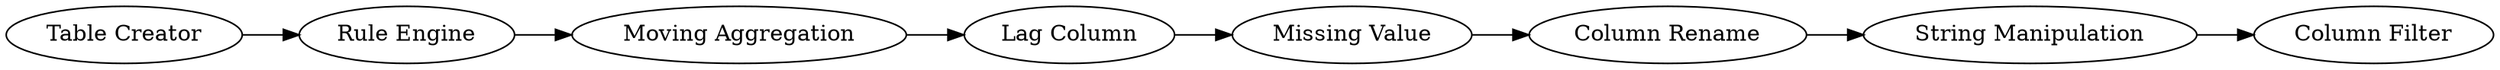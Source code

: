 digraph {
	4 -> 8
	3 -> 4
	5 -> 6
	1 -> 2
	2 -> 3
	8 -> 5
	6 -> 7
	5 [label="Column Rename"]
	1 [label="Table Creator"]
	7 [label="Column Filter"]
	4 [label="Lag Column"]
	8 [label="Missing Value"]
	6 [label="String Manipulation"]
	3 [label="Moving Aggregation"]
	2 [label="Rule Engine"]
	rankdir=LR
}
